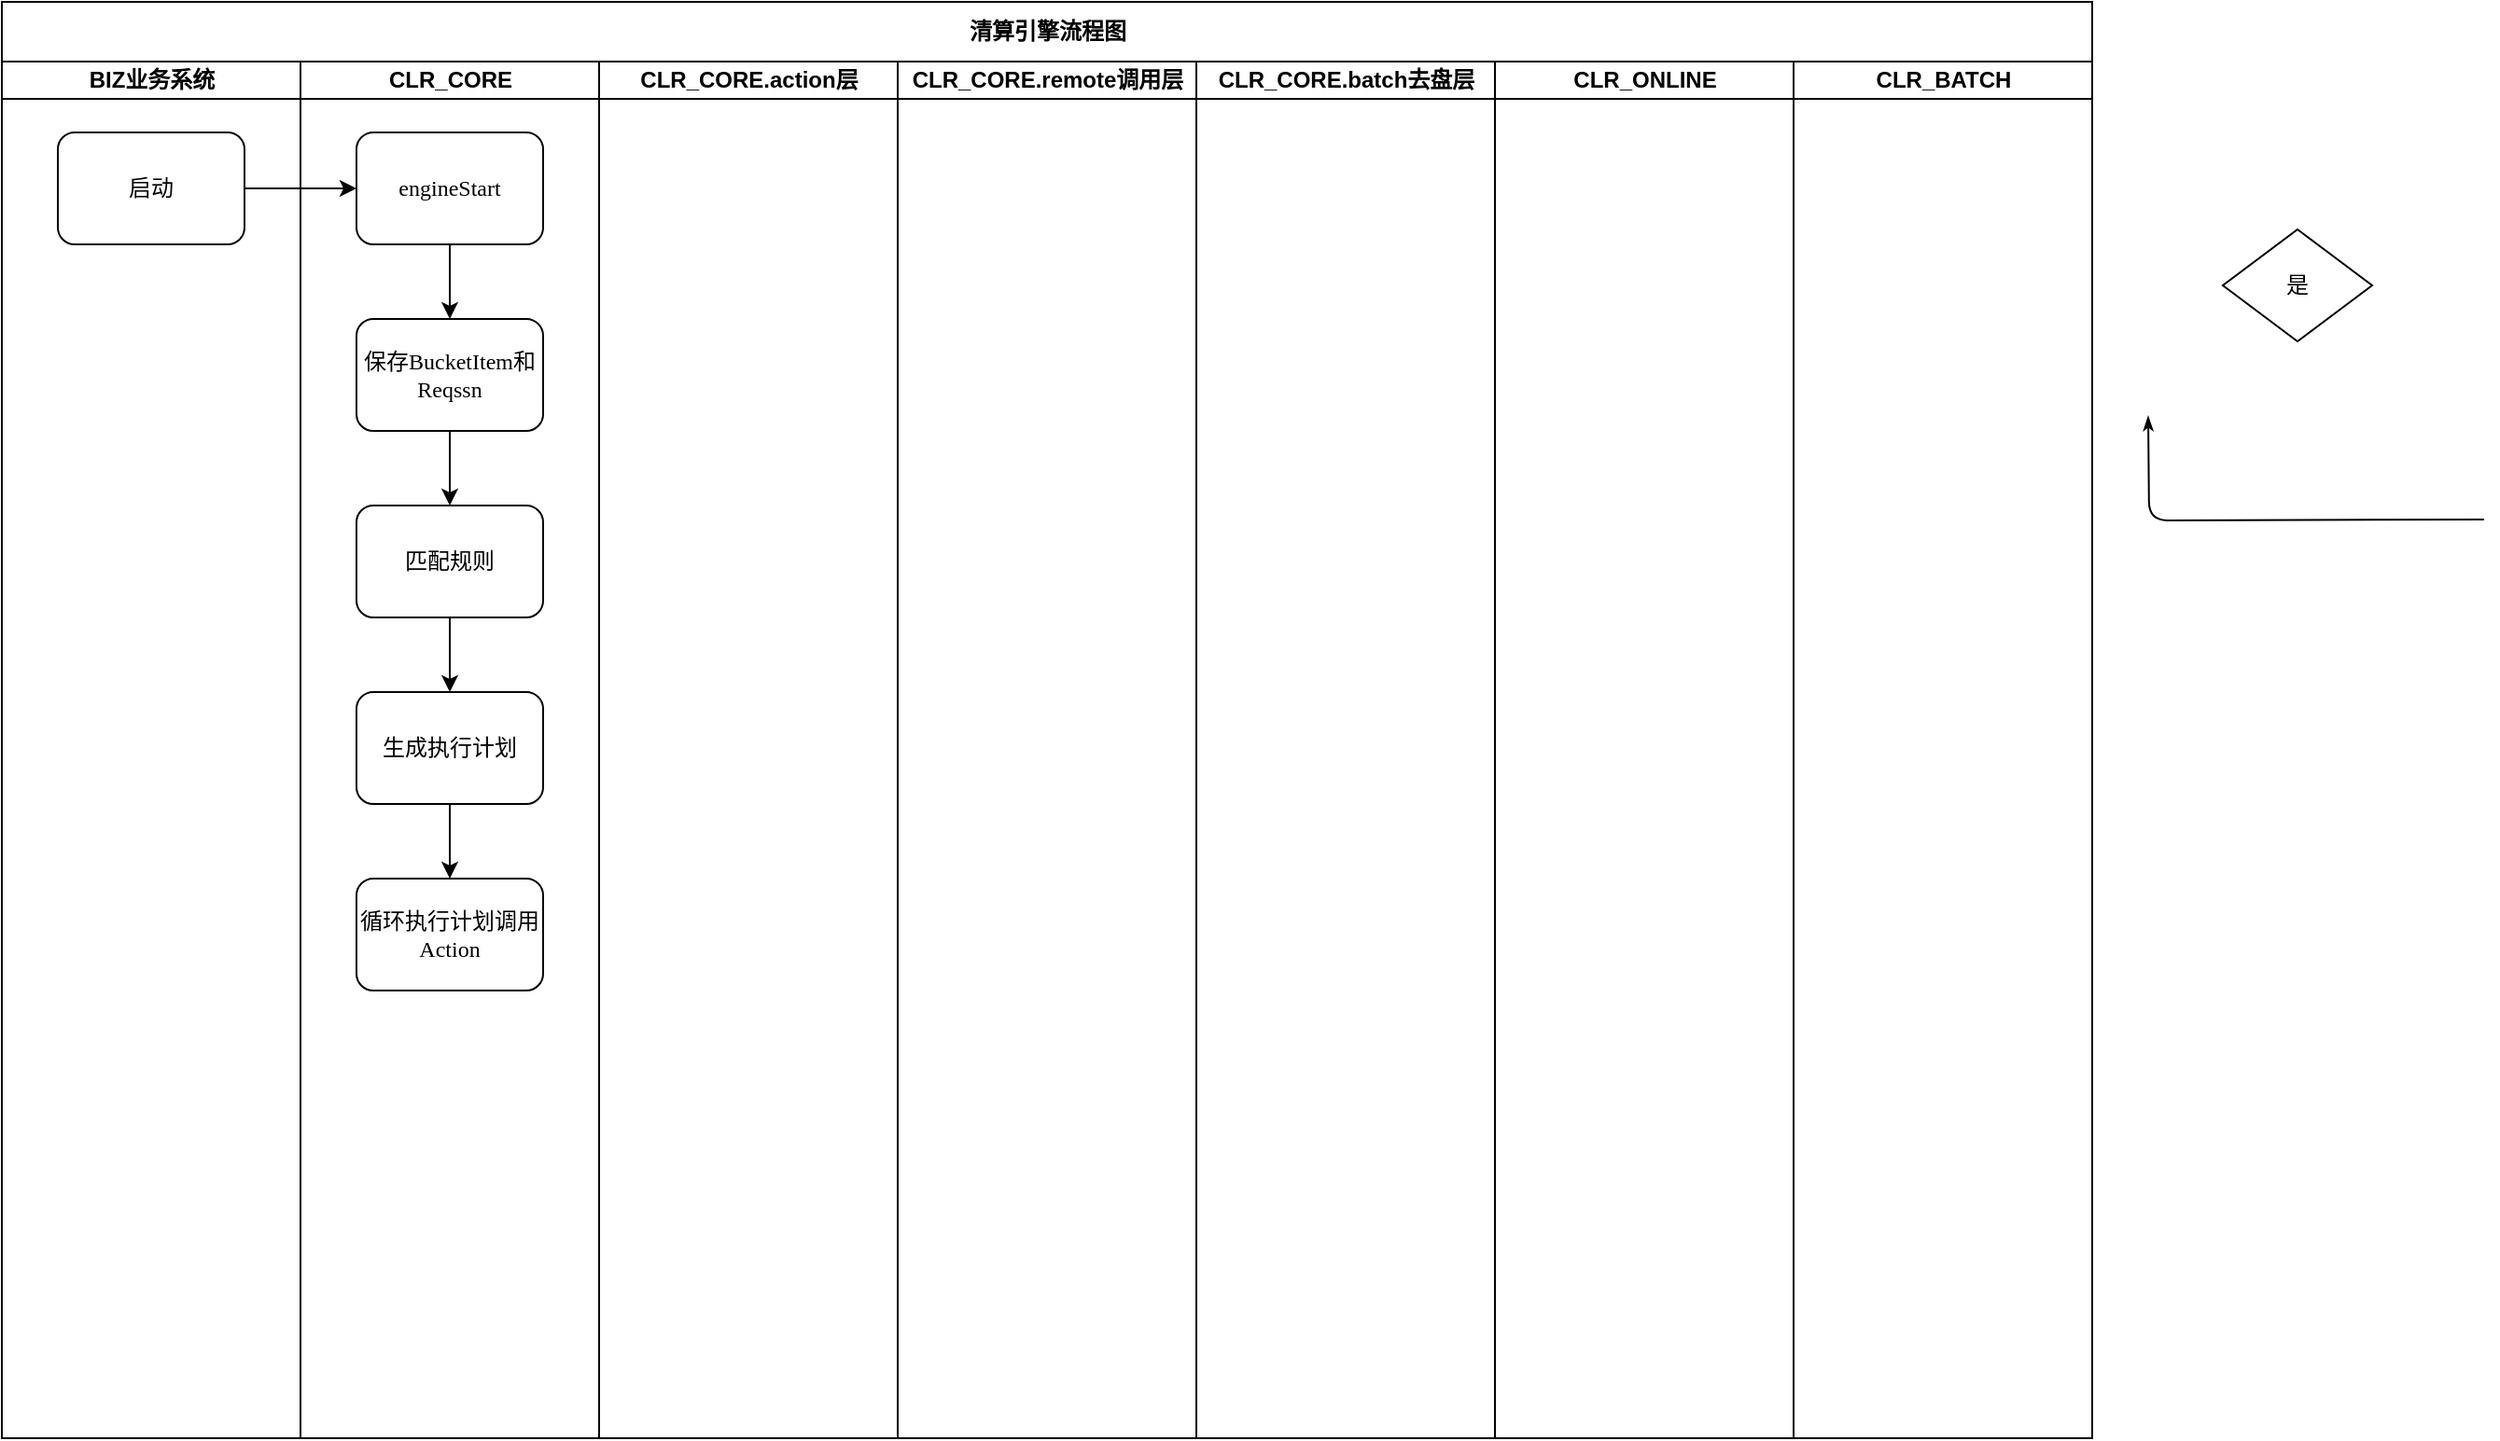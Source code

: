 <mxfile version="11.0.5" type="github"><diagram name="Page-1" id="74e2e168-ea6b-b213-b513-2b3c1d86103e"><mxGraphModel dx="1421" dy="792" grid="1" gridSize="10" guides="1" tooltips="1" connect="1" arrows="1" fold="1" page="1" pageScale="1" pageWidth="1100" pageHeight="850" background="#ffffff" math="0" shadow="0"><root><mxCell id="0"/><mxCell id="1" parent="0"/><mxCell id="77e6c97f196da883-1" value="清算引擎流程图" style="swimlane;html=1;childLayout=stackLayout;startSize=32;rounded=0;shadow=0;labelBackgroundColor=none;strokeColor=#000000;strokeWidth=1;fillColor=#ffffff;fontFamily=Verdana;fontSize=12;fontColor=#000000;align=center;" parent="1" vertex="1"><mxGeometry x="30" y="20" width="1120" height="770" as="geometry"/></mxCell><mxCell id="77e6c97f196da883-2" value="BIZ业务系统" style="swimlane;html=1;startSize=20;" parent="77e6c97f196da883-1" vertex="1"><mxGeometry y="32" width="160" height="738" as="geometry"/></mxCell><mxCell id="bjBSbHMstMbBnUtnhVTb-13" value="启动" style="rounded=1;whiteSpace=wrap;html=1;shadow=0;labelBackgroundColor=none;strokeColor=#000000;strokeWidth=1;fillColor=#ffffff;fontFamily=Verdana;fontSize=12;fontColor=#000000;align=center;" parent="77e6c97f196da883-2" vertex="1"><mxGeometry x="30" y="38" width="100" height="60" as="geometry"/></mxCell><mxCell id="77e6c97f196da883-3" value="&lt;div&gt;CLR_CORE&lt;/div&gt;" style="swimlane;html=1;startSize=20;" parent="77e6c97f196da883-1" vertex="1"><mxGeometry x="160" y="32" width="160" height="738" as="geometry"/></mxCell><mxCell id="XoDVdQ3UYgQiGksQShf7-5" value="" style="edgeStyle=orthogonalEdgeStyle;rounded=0;orthogonalLoop=1;jettySize=auto;html=1;fontSize=12;" edge="1" parent="77e6c97f196da883-3" source="XoDVdQ3UYgQiGksQShf7-2" target="XoDVdQ3UYgQiGksQShf7-4"><mxGeometry relative="1" as="geometry"/></mxCell><mxCell id="XoDVdQ3UYgQiGksQShf7-2" value="engineStart" style="rounded=1;whiteSpace=wrap;html=1;shadow=0;labelBackgroundColor=none;strokeColor=#000000;strokeWidth=1;fillColor=#ffffff;fontFamily=Verdana;fontSize=12;fontColor=#000000;align=center;" vertex="1" parent="77e6c97f196da883-3"><mxGeometry x="30" y="38" width="100" height="60" as="geometry"/></mxCell><mxCell id="XoDVdQ3UYgQiGksQShf7-8" value="" style="edgeStyle=orthogonalEdgeStyle;rounded=0;orthogonalLoop=1;jettySize=auto;html=1;fontSize=12;" edge="1" parent="77e6c97f196da883-3" source="XoDVdQ3UYgQiGksQShf7-4" target="XoDVdQ3UYgQiGksQShf7-7"><mxGeometry relative="1" as="geometry"/></mxCell><mxCell id="XoDVdQ3UYgQiGksQShf7-4" value="保存BucketItem和Reqssn" style="rounded=1;whiteSpace=wrap;html=1;shadow=0;labelBackgroundColor=none;strokeColor=#000000;strokeWidth=1;fillColor=#ffffff;fontFamily=Verdana;fontSize=12;fontColor=#000000;align=center;" vertex="1" parent="77e6c97f196da883-3"><mxGeometry x="30" y="138" width="100" height="60" as="geometry"/></mxCell><mxCell id="XoDVdQ3UYgQiGksQShf7-10" value="" style="edgeStyle=orthogonalEdgeStyle;rounded=0;orthogonalLoop=1;jettySize=auto;html=1;fontSize=12;" edge="1" parent="77e6c97f196da883-3" source="XoDVdQ3UYgQiGksQShf7-7" target="XoDVdQ3UYgQiGksQShf7-9"><mxGeometry relative="1" as="geometry"/></mxCell><mxCell id="XoDVdQ3UYgQiGksQShf7-7" value="匹配规则" style="rounded=1;whiteSpace=wrap;html=1;shadow=0;labelBackgroundColor=none;strokeColor=#000000;strokeWidth=1;fillColor=#ffffff;fontFamily=Verdana;fontSize=12;fontColor=#000000;align=center;" vertex="1" parent="77e6c97f196da883-3"><mxGeometry x="30" y="238" width="100" height="60" as="geometry"/></mxCell><mxCell id="XoDVdQ3UYgQiGksQShf7-14" value="" style="edgeStyle=orthogonalEdgeStyle;rounded=0;orthogonalLoop=1;jettySize=auto;html=1;fontSize=12;" edge="1" parent="77e6c97f196da883-3" source="XoDVdQ3UYgQiGksQShf7-9" target="XoDVdQ3UYgQiGksQShf7-13"><mxGeometry relative="1" as="geometry"/></mxCell><mxCell id="XoDVdQ3UYgQiGksQShf7-9" value="生成执行计划" style="rounded=1;whiteSpace=wrap;html=1;shadow=0;labelBackgroundColor=none;strokeColor=#000000;strokeWidth=1;fillColor=#ffffff;fontFamily=Verdana;fontSize=12;fontColor=#000000;align=center;" vertex="1" parent="77e6c97f196da883-3"><mxGeometry x="30" y="338" width="100" height="60" as="geometry"/></mxCell><mxCell id="XoDVdQ3UYgQiGksQShf7-13" value="循环执行计划调用Action" style="rounded=1;whiteSpace=wrap;html=1;shadow=0;labelBackgroundColor=none;strokeColor=#000000;strokeWidth=1;fillColor=#ffffff;fontFamily=Verdana;fontSize=12;fontColor=#000000;align=center;" vertex="1" parent="77e6c97f196da883-3"><mxGeometry x="30" y="438" width="100" height="60" as="geometry"/></mxCell><mxCell id="77e6c97f196da883-4" value="CLR_CORE.action层" style="swimlane;html=1;startSize=20;" parent="77e6c97f196da883-1" vertex="1"><mxGeometry x="320" y="32" width="160" height="738" as="geometry"/></mxCell><mxCell id="77e6c97f196da883-5" value="CLR_CORE.remote调用层" style="swimlane;html=1;startSize=20;" parent="77e6c97f196da883-1" vertex="1"><mxGeometry x="480" y="32" width="160" height="738" as="geometry"/></mxCell><mxCell id="77e6c97f196da883-6" value="CLR_CORE.batch去盘层" style="swimlane;html=1;startSize=20;" parent="77e6c97f196da883-1" vertex="1"><mxGeometry x="640" y="32" width="160" height="738" as="geometry"/></mxCell><mxCell id="XoDVdQ3UYgQiGksQShf7-11" value="CLR_ONLINE" style="swimlane;html=1;startSize=20;" vertex="1" parent="77e6c97f196da883-1"><mxGeometry x="800" y="32" width="160" height="738" as="geometry"/></mxCell><mxCell id="XoDVdQ3UYgQiGksQShf7-12" value="CLR_BATCH" style="swimlane;html=1;startSize=20;" vertex="1" parent="77e6c97f196da883-1"><mxGeometry x="960" y="32" width="160" height="738" as="geometry"/></mxCell><mxCell id="XoDVdQ3UYgQiGksQShf7-3" style="edgeStyle=orthogonalEdgeStyle;rounded=0;orthogonalLoop=1;jettySize=auto;html=1;fontSize=12;" edge="1" parent="77e6c97f196da883-1" source="bjBSbHMstMbBnUtnhVTb-13" target="XoDVdQ3UYgQiGksQShf7-2"><mxGeometry relative="1" as="geometry"/></mxCell><mxCell id="bjBSbHMstMbBnUtnhVTb-12" value="是" style="rhombus;whiteSpace=wrap;html=1;rounded=0;shadow=0;labelBackgroundColor=none;strokeColor=#000000;strokeWidth=1;fillColor=#ffffff;fontFamily=Verdana;fontSize=12;fontColor=#000000;align=center;" parent="1" vertex="1"><mxGeometry x="1220" y="142" width="80" height="60" as="geometry"/></mxCell><mxCell id="bjBSbHMstMbBnUtnhVTb-14" style="edgeStyle=orthogonalEdgeStyle;rounded=1;html=1;labelBackgroundColor=none;startArrow=none;startFill=0;startSize=5;endArrow=classicThin;endFill=1;endSize=5;jettySize=auto;orthogonalLoop=1;strokeColor=#000000;strokeWidth=1;fontFamily=Verdana;fontSize=8;fontColor=#000000;" parent="1" edge="1"><mxGeometry relative="1" as="geometry"><mxPoint x="1360" y="297.5" as="sourcePoint"/><mxPoint x="1180" y="242" as="targetPoint"/></mxGeometry></mxCell></root></mxGraphModel></diagram></mxfile>